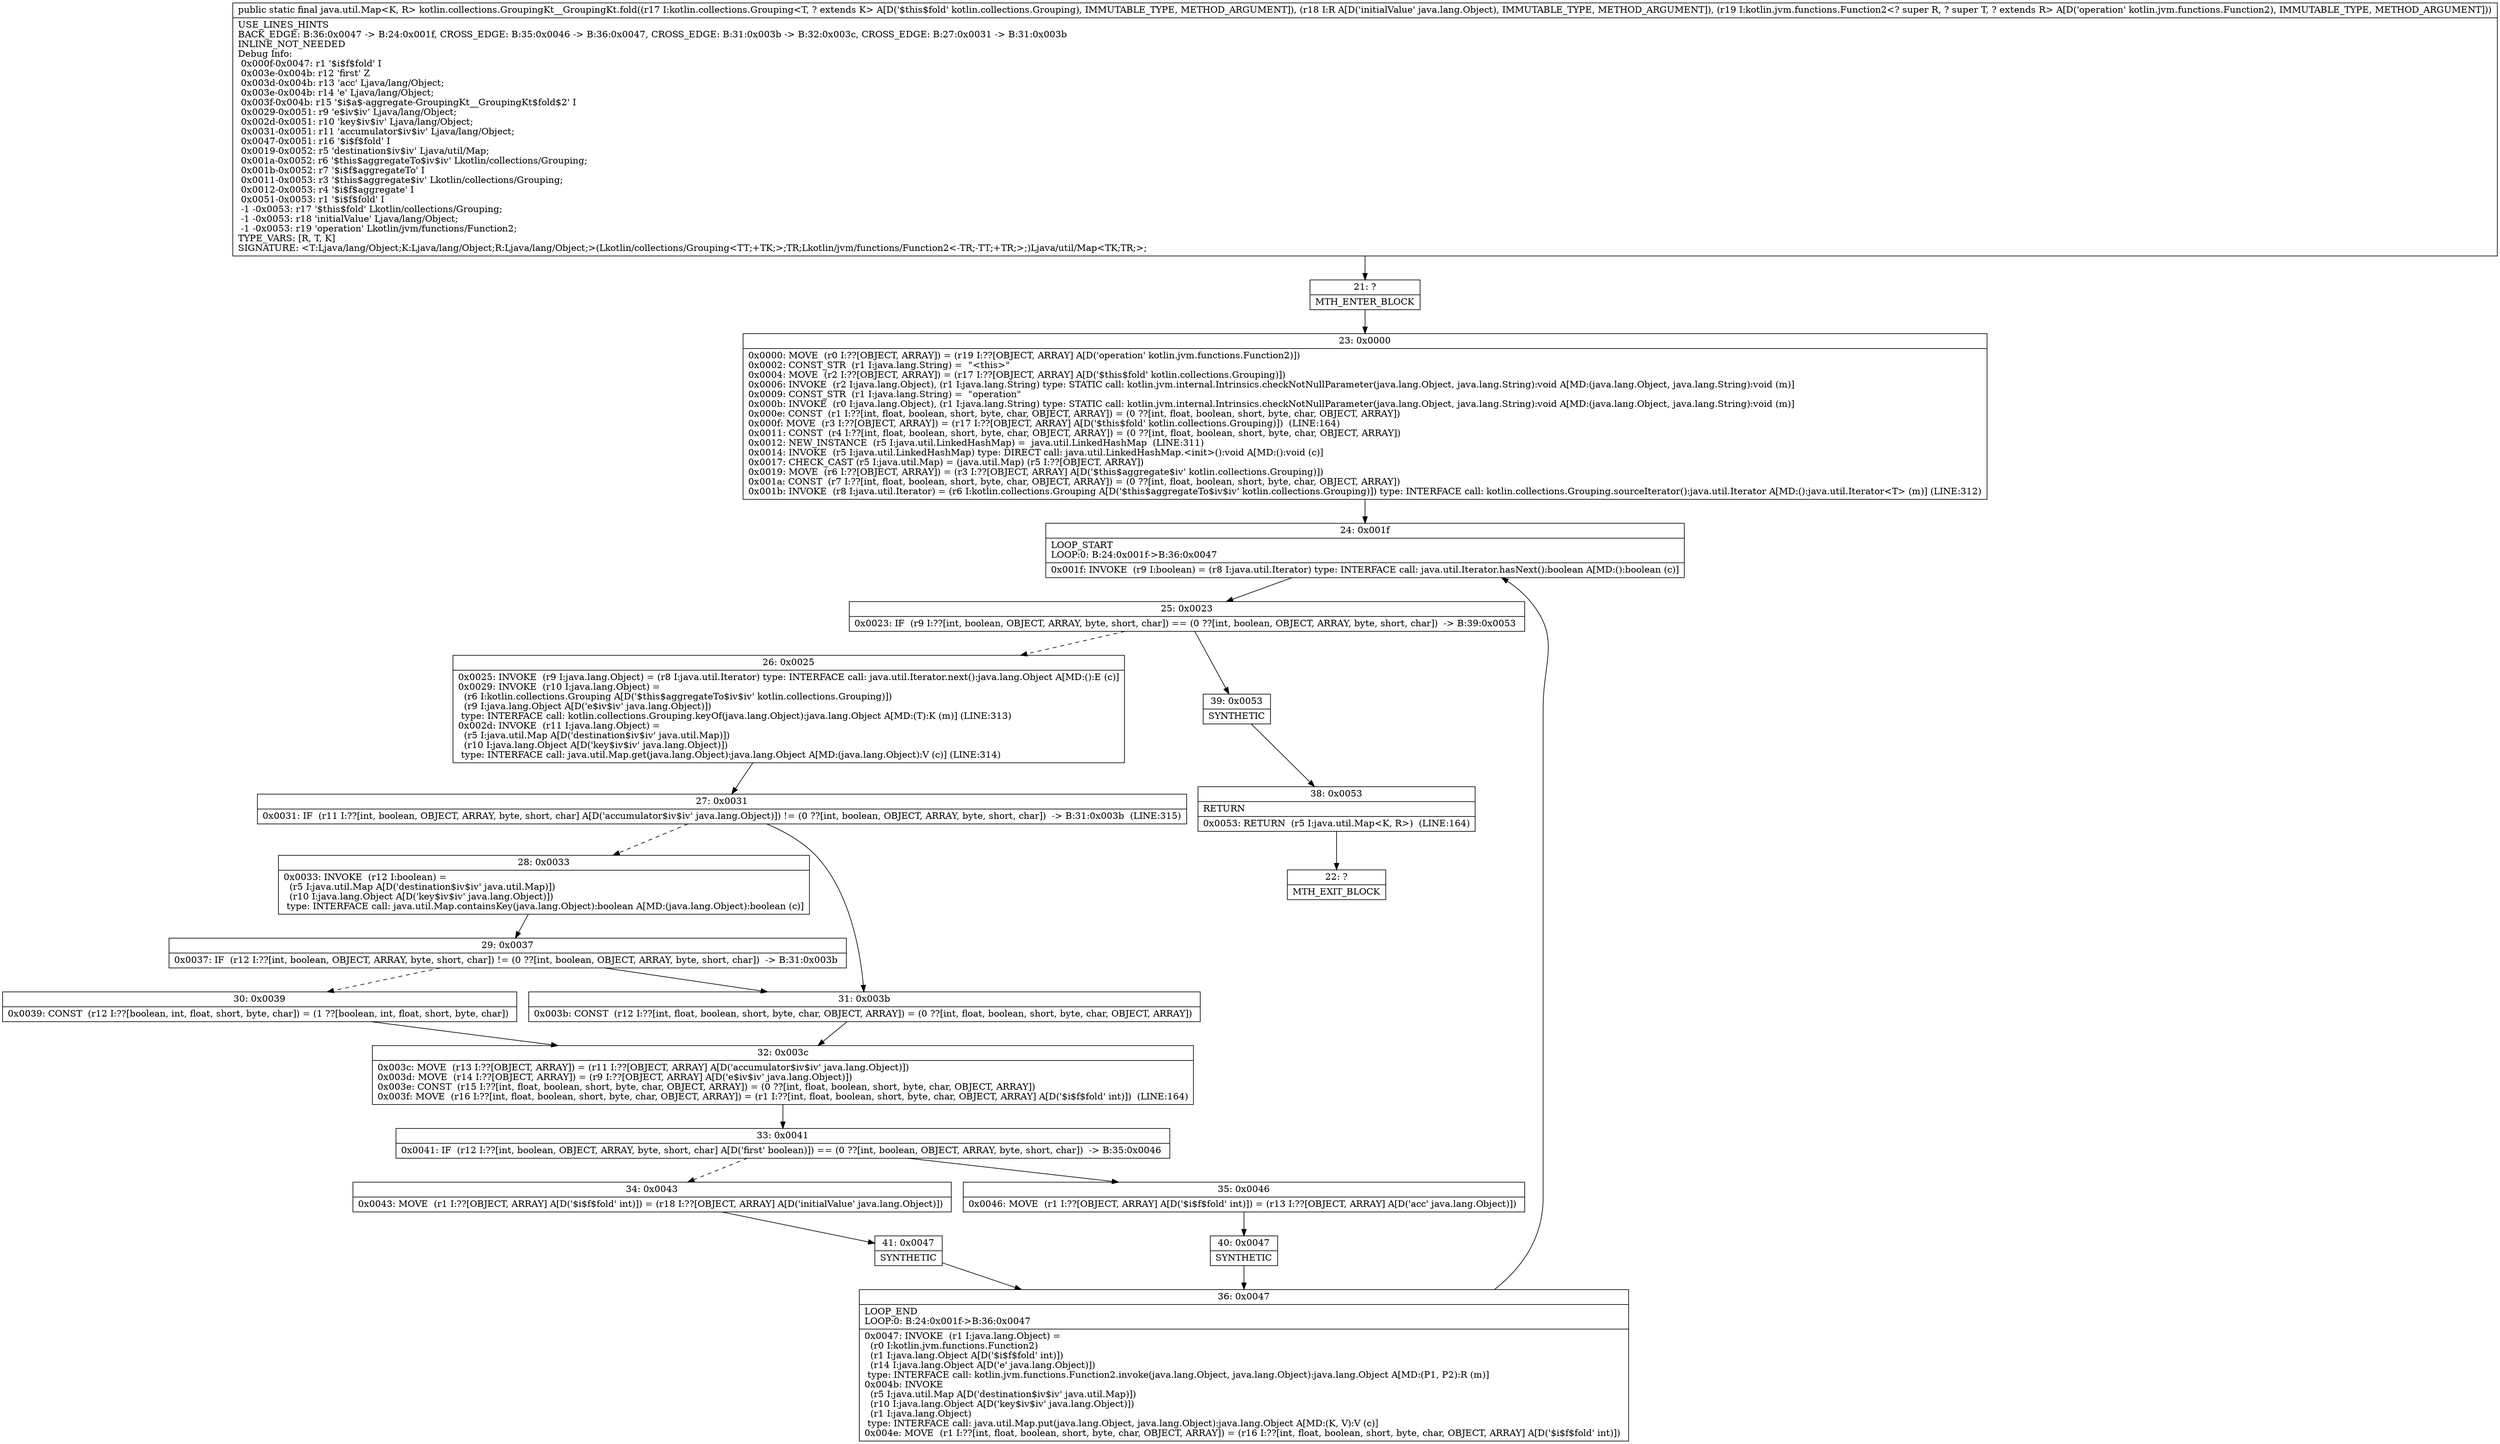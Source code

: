 digraph "CFG forkotlin.collections.GroupingKt__GroupingKt.fold(Lkotlin\/collections\/Grouping;Ljava\/lang\/Object;Lkotlin\/jvm\/functions\/Function2;)Ljava\/util\/Map;" {
Node_21 [shape=record,label="{21\:\ ?|MTH_ENTER_BLOCK\l}"];
Node_23 [shape=record,label="{23\:\ 0x0000|0x0000: MOVE  (r0 I:??[OBJECT, ARRAY]) = (r19 I:??[OBJECT, ARRAY] A[D('operation' kotlin.jvm.functions.Function2)]) \l0x0002: CONST_STR  (r1 I:java.lang.String) =  \"\<this\>\" \l0x0004: MOVE  (r2 I:??[OBJECT, ARRAY]) = (r17 I:??[OBJECT, ARRAY] A[D('$this$fold' kotlin.collections.Grouping)]) \l0x0006: INVOKE  (r2 I:java.lang.Object), (r1 I:java.lang.String) type: STATIC call: kotlin.jvm.internal.Intrinsics.checkNotNullParameter(java.lang.Object, java.lang.String):void A[MD:(java.lang.Object, java.lang.String):void (m)]\l0x0009: CONST_STR  (r1 I:java.lang.String) =  \"operation\" \l0x000b: INVOKE  (r0 I:java.lang.Object), (r1 I:java.lang.String) type: STATIC call: kotlin.jvm.internal.Intrinsics.checkNotNullParameter(java.lang.Object, java.lang.String):void A[MD:(java.lang.Object, java.lang.String):void (m)]\l0x000e: CONST  (r1 I:??[int, float, boolean, short, byte, char, OBJECT, ARRAY]) = (0 ??[int, float, boolean, short, byte, char, OBJECT, ARRAY]) \l0x000f: MOVE  (r3 I:??[OBJECT, ARRAY]) = (r17 I:??[OBJECT, ARRAY] A[D('$this$fold' kotlin.collections.Grouping)])  (LINE:164)\l0x0011: CONST  (r4 I:??[int, float, boolean, short, byte, char, OBJECT, ARRAY]) = (0 ??[int, float, boolean, short, byte, char, OBJECT, ARRAY]) \l0x0012: NEW_INSTANCE  (r5 I:java.util.LinkedHashMap) =  java.util.LinkedHashMap  (LINE:311)\l0x0014: INVOKE  (r5 I:java.util.LinkedHashMap) type: DIRECT call: java.util.LinkedHashMap.\<init\>():void A[MD:():void (c)]\l0x0017: CHECK_CAST (r5 I:java.util.Map) = (java.util.Map) (r5 I:??[OBJECT, ARRAY]) \l0x0019: MOVE  (r6 I:??[OBJECT, ARRAY]) = (r3 I:??[OBJECT, ARRAY] A[D('$this$aggregate$iv' kotlin.collections.Grouping)]) \l0x001a: CONST  (r7 I:??[int, float, boolean, short, byte, char, OBJECT, ARRAY]) = (0 ??[int, float, boolean, short, byte, char, OBJECT, ARRAY]) \l0x001b: INVOKE  (r8 I:java.util.Iterator) = (r6 I:kotlin.collections.Grouping A[D('$this$aggregateTo$iv$iv' kotlin.collections.Grouping)]) type: INTERFACE call: kotlin.collections.Grouping.sourceIterator():java.util.Iterator A[MD:():java.util.Iterator\<T\> (m)] (LINE:312)\l}"];
Node_24 [shape=record,label="{24\:\ 0x001f|LOOP_START\lLOOP:0: B:24:0x001f\-\>B:36:0x0047\l|0x001f: INVOKE  (r9 I:boolean) = (r8 I:java.util.Iterator) type: INTERFACE call: java.util.Iterator.hasNext():boolean A[MD:():boolean (c)]\l}"];
Node_25 [shape=record,label="{25\:\ 0x0023|0x0023: IF  (r9 I:??[int, boolean, OBJECT, ARRAY, byte, short, char]) == (0 ??[int, boolean, OBJECT, ARRAY, byte, short, char])  \-\> B:39:0x0053 \l}"];
Node_26 [shape=record,label="{26\:\ 0x0025|0x0025: INVOKE  (r9 I:java.lang.Object) = (r8 I:java.util.Iterator) type: INTERFACE call: java.util.Iterator.next():java.lang.Object A[MD:():E (c)]\l0x0029: INVOKE  (r10 I:java.lang.Object) = \l  (r6 I:kotlin.collections.Grouping A[D('$this$aggregateTo$iv$iv' kotlin.collections.Grouping)])\l  (r9 I:java.lang.Object A[D('e$iv$iv' java.lang.Object)])\l type: INTERFACE call: kotlin.collections.Grouping.keyOf(java.lang.Object):java.lang.Object A[MD:(T):K (m)] (LINE:313)\l0x002d: INVOKE  (r11 I:java.lang.Object) = \l  (r5 I:java.util.Map A[D('destination$iv$iv' java.util.Map)])\l  (r10 I:java.lang.Object A[D('key$iv$iv' java.lang.Object)])\l type: INTERFACE call: java.util.Map.get(java.lang.Object):java.lang.Object A[MD:(java.lang.Object):V (c)] (LINE:314)\l}"];
Node_27 [shape=record,label="{27\:\ 0x0031|0x0031: IF  (r11 I:??[int, boolean, OBJECT, ARRAY, byte, short, char] A[D('accumulator$iv$iv' java.lang.Object)]) != (0 ??[int, boolean, OBJECT, ARRAY, byte, short, char])  \-\> B:31:0x003b  (LINE:315)\l}"];
Node_28 [shape=record,label="{28\:\ 0x0033|0x0033: INVOKE  (r12 I:boolean) = \l  (r5 I:java.util.Map A[D('destination$iv$iv' java.util.Map)])\l  (r10 I:java.lang.Object A[D('key$iv$iv' java.lang.Object)])\l type: INTERFACE call: java.util.Map.containsKey(java.lang.Object):boolean A[MD:(java.lang.Object):boolean (c)]\l}"];
Node_29 [shape=record,label="{29\:\ 0x0037|0x0037: IF  (r12 I:??[int, boolean, OBJECT, ARRAY, byte, short, char]) != (0 ??[int, boolean, OBJECT, ARRAY, byte, short, char])  \-\> B:31:0x003b \l}"];
Node_30 [shape=record,label="{30\:\ 0x0039|0x0039: CONST  (r12 I:??[boolean, int, float, short, byte, char]) = (1 ??[boolean, int, float, short, byte, char]) \l}"];
Node_32 [shape=record,label="{32\:\ 0x003c|0x003c: MOVE  (r13 I:??[OBJECT, ARRAY]) = (r11 I:??[OBJECT, ARRAY] A[D('accumulator$iv$iv' java.lang.Object)]) \l0x003d: MOVE  (r14 I:??[OBJECT, ARRAY]) = (r9 I:??[OBJECT, ARRAY] A[D('e$iv$iv' java.lang.Object)]) \l0x003e: CONST  (r15 I:??[int, float, boolean, short, byte, char, OBJECT, ARRAY]) = (0 ??[int, float, boolean, short, byte, char, OBJECT, ARRAY]) \l0x003f: MOVE  (r16 I:??[int, float, boolean, short, byte, char, OBJECT, ARRAY]) = (r1 I:??[int, float, boolean, short, byte, char, OBJECT, ARRAY] A[D('$i$f$fold' int)])  (LINE:164)\l}"];
Node_33 [shape=record,label="{33\:\ 0x0041|0x0041: IF  (r12 I:??[int, boolean, OBJECT, ARRAY, byte, short, char] A[D('first' boolean)]) == (0 ??[int, boolean, OBJECT, ARRAY, byte, short, char])  \-\> B:35:0x0046 \l}"];
Node_34 [shape=record,label="{34\:\ 0x0043|0x0043: MOVE  (r1 I:??[OBJECT, ARRAY] A[D('$i$f$fold' int)]) = (r18 I:??[OBJECT, ARRAY] A[D('initialValue' java.lang.Object)]) \l}"];
Node_41 [shape=record,label="{41\:\ 0x0047|SYNTHETIC\l}"];
Node_36 [shape=record,label="{36\:\ 0x0047|LOOP_END\lLOOP:0: B:24:0x001f\-\>B:36:0x0047\l|0x0047: INVOKE  (r1 I:java.lang.Object) = \l  (r0 I:kotlin.jvm.functions.Function2)\l  (r1 I:java.lang.Object A[D('$i$f$fold' int)])\l  (r14 I:java.lang.Object A[D('e' java.lang.Object)])\l type: INTERFACE call: kotlin.jvm.functions.Function2.invoke(java.lang.Object, java.lang.Object):java.lang.Object A[MD:(P1, P2):R (m)]\l0x004b: INVOKE  \l  (r5 I:java.util.Map A[D('destination$iv$iv' java.util.Map)])\l  (r10 I:java.lang.Object A[D('key$iv$iv' java.lang.Object)])\l  (r1 I:java.lang.Object)\l type: INTERFACE call: java.util.Map.put(java.lang.Object, java.lang.Object):java.lang.Object A[MD:(K, V):V (c)]\l0x004e: MOVE  (r1 I:??[int, float, boolean, short, byte, char, OBJECT, ARRAY]) = (r16 I:??[int, float, boolean, short, byte, char, OBJECT, ARRAY] A[D('$i$f$fold' int)]) \l}"];
Node_35 [shape=record,label="{35\:\ 0x0046|0x0046: MOVE  (r1 I:??[OBJECT, ARRAY] A[D('$i$f$fold' int)]) = (r13 I:??[OBJECT, ARRAY] A[D('acc' java.lang.Object)]) \l}"];
Node_40 [shape=record,label="{40\:\ 0x0047|SYNTHETIC\l}"];
Node_31 [shape=record,label="{31\:\ 0x003b|0x003b: CONST  (r12 I:??[int, float, boolean, short, byte, char, OBJECT, ARRAY]) = (0 ??[int, float, boolean, short, byte, char, OBJECT, ARRAY]) \l}"];
Node_39 [shape=record,label="{39\:\ 0x0053|SYNTHETIC\l}"];
Node_38 [shape=record,label="{38\:\ 0x0053|RETURN\l|0x0053: RETURN  (r5 I:java.util.Map\<K, R\>)  (LINE:164)\l}"];
Node_22 [shape=record,label="{22\:\ ?|MTH_EXIT_BLOCK\l}"];
MethodNode[shape=record,label="{public static final java.util.Map\<K, R\> kotlin.collections.GroupingKt__GroupingKt.fold((r17 I:kotlin.collections.Grouping\<T, ? extends K\> A[D('$this$fold' kotlin.collections.Grouping), IMMUTABLE_TYPE, METHOD_ARGUMENT]), (r18 I:R A[D('initialValue' java.lang.Object), IMMUTABLE_TYPE, METHOD_ARGUMENT]), (r19 I:kotlin.jvm.functions.Function2\<? super R, ? super T, ? extends R\> A[D('operation' kotlin.jvm.functions.Function2), IMMUTABLE_TYPE, METHOD_ARGUMENT]))  | USE_LINES_HINTS\lBACK_EDGE: B:36:0x0047 \-\> B:24:0x001f, CROSS_EDGE: B:35:0x0046 \-\> B:36:0x0047, CROSS_EDGE: B:31:0x003b \-\> B:32:0x003c, CROSS_EDGE: B:27:0x0031 \-\> B:31:0x003b\lINLINE_NOT_NEEDED\lDebug Info:\l  0x000f\-0x0047: r1 '$i$f$fold' I\l  0x003e\-0x004b: r12 'first' Z\l  0x003d\-0x004b: r13 'acc' Ljava\/lang\/Object;\l  0x003e\-0x004b: r14 'e' Ljava\/lang\/Object;\l  0x003f\-0x004b: r15 '$i$a$\-aggregate\-GroupingKt__GroupingKt$fold$2' I\l  0x0029\-0x0051: r9 'e$iv$iv' Ljava\/lang\/Object;\l  0x002d\-0x0051: r10 'key$iv$iv' Ljava\/lang\/Object;\l  0x0031\-0x0051: r11 'accumulator$iv$iv' Ljava\/lang\/Object;\l  0x0047\-0x0051: r16 '$i$f$fold' I\l  0x0019\-0x0052: r5 'destination$iv$iv' Ljava\/util\/Map;\l  0x001a\-0x0052: r6 '$this$aggregateTo$iv$iv' Lkotlin\/collections\/Grouping;\l  0x001b\-0x0052: r7 '$i$f$aggregateTo' I\l  0x0011\-0x0053: r3 '$this$aggregate$iv' Lkotlin\/collections\/Grouping;\l  0x0012\-0x0053: r4 '$i$f$aggregate' I\l  0x0051\-0x0053: r1 '$i$f$fold' I\l  \-1 \-0x0053: r17 '$this$fold' Lkotlin\/collections\/Grouping;\l  \-1 \-0x0053: r18 'initialValue' Ljava\/lang\/Object;\l  \-1 \-0x0053: r19 'operation' Lkotlin\/jvm\/functions\/Function2;\lTYPE_VARS: [R, T, K]\lSIGNATURE: \<T:Ljava\/lang\/Object;K:Ljava\/lang\/Object;R:Ljava\/lang\/Object;\>(Lkotlin\/collections\/Grouping\<TT;+TK;\>;TR;Lkotlin\/jvm\/functions\/Function2\<\-TR;\-TT;+TR;\>;)Ljava\/util\/Map\<TK;TR;\>;\l}"];
MethodNode -> Node_21;Node_21 -> Node_23;
Node_23 -> Node_24;
Node_24 -> Node_25;
Node_25 -> Node_26[style=dashed];
Node_25 -> Node_39;
Node_26 -> Node_27;
Node_27 -> Node_28[style=dashed];
Node_27 -> Node_31;
Node_28 -> Node_29;
Node_29 -> Node_30[style=dashed];
Node_29 -> Node_31;
Node_30 -> Node_32;
Node_32 -> Node_33;
Node_33 -> Node_34[style=dashed];
Node_33 -> Node_35;
Node_34 -> Node_41;
Node_41 -> Node_36;
Node_36 -> Node_24;
Node_35 -> Node_40;
Node_40 -> Node_36;
Node_31 -> Node_32;
Node_39 -> Node_38;
Node_38 -> Node_22;
}

